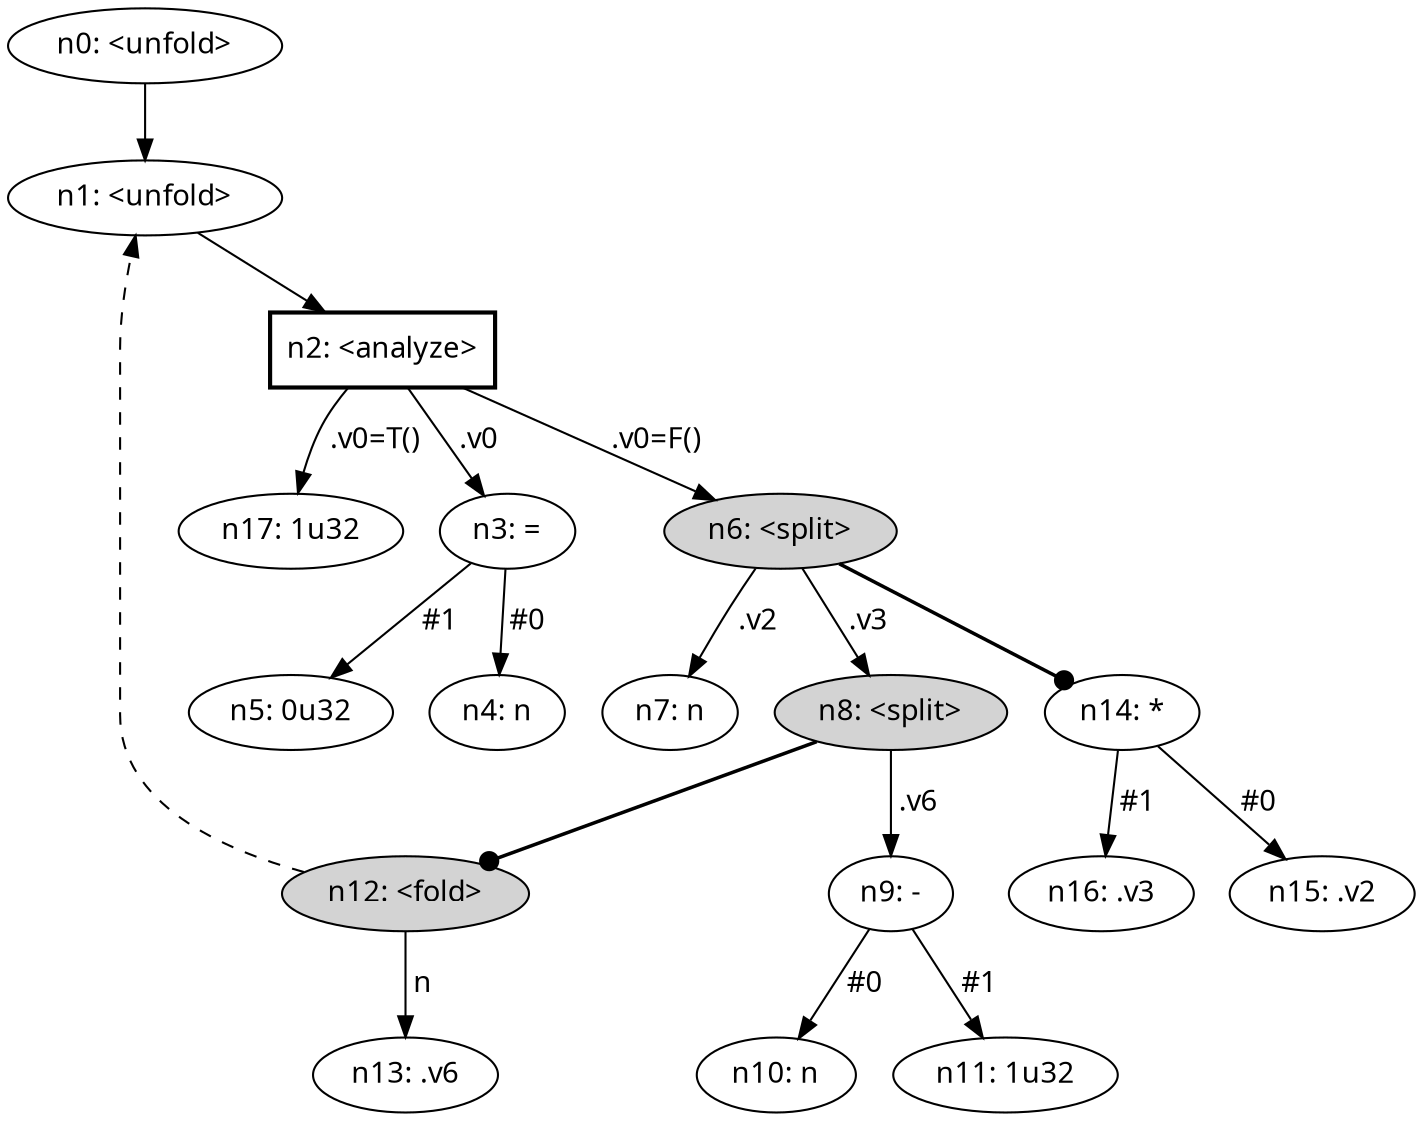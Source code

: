 digraph {
    node [fontname="bold helvetica"];
    edge [fontname="bold helvetica"];
    n0 [label="n0: <unfold>"];
    n1 [label="n1: <unfold>"];
    n0 -> n1;
    n2 [label="n2: <analyze>"] [shape=box style=bold];
    n1 -> n2;
    n3 [label="n3: ="];
    n2 -> n3 [label=" .v0 "];
    n4 [label="n4: n"];
    n3 -> n4 [label=" #0 "];
    n5 [label="n5: 0u32"];
    n3 -> n5 [label=" #1 "];
    n6 [label="n6: <split>"] [style=filled];
    n2 -> n6 [label=" .v0=F() "];
    n7 [label="n7: n"];
    n6 -> n7 [label=" .v2 "];
    n8 [label="n8: <split>"] [style=filled];
    n6 -> n8 [label=" .v3 "];
    n9 [label="n9: -"];
    n8 -> n9 [label=" .v6 "];
    n10 [label="n10: n"];
    n9 -> n10 [label=" #0 "];
    n11 [label="n11: 1u32"];
    n9 -> n11 [label=" #1 "];
    n12 [label="n12: <fold>"] [style=filled];
    n8 -> n12 [penwidth=1.7 arrowhead=dot];
    n12 -> n1 [style=dashed];
    n13 [label="n13: .v6"];
    n12 -> n13 [label=" n "];
    n14 [label="n14: *"];
    n6 -> n14 [penwidth=1.7 arrowhead=dot];
    n15 [label="n15: .v2"];
    n14 -> n15 [label=" #0 "];
    n16 [label="n16: .v3"];
    n14 -> n16 [label=" #1 "];
    n17 [label="n17: 1u32"];
    n2 -> n17 [label=" .v0=T() "];
}
